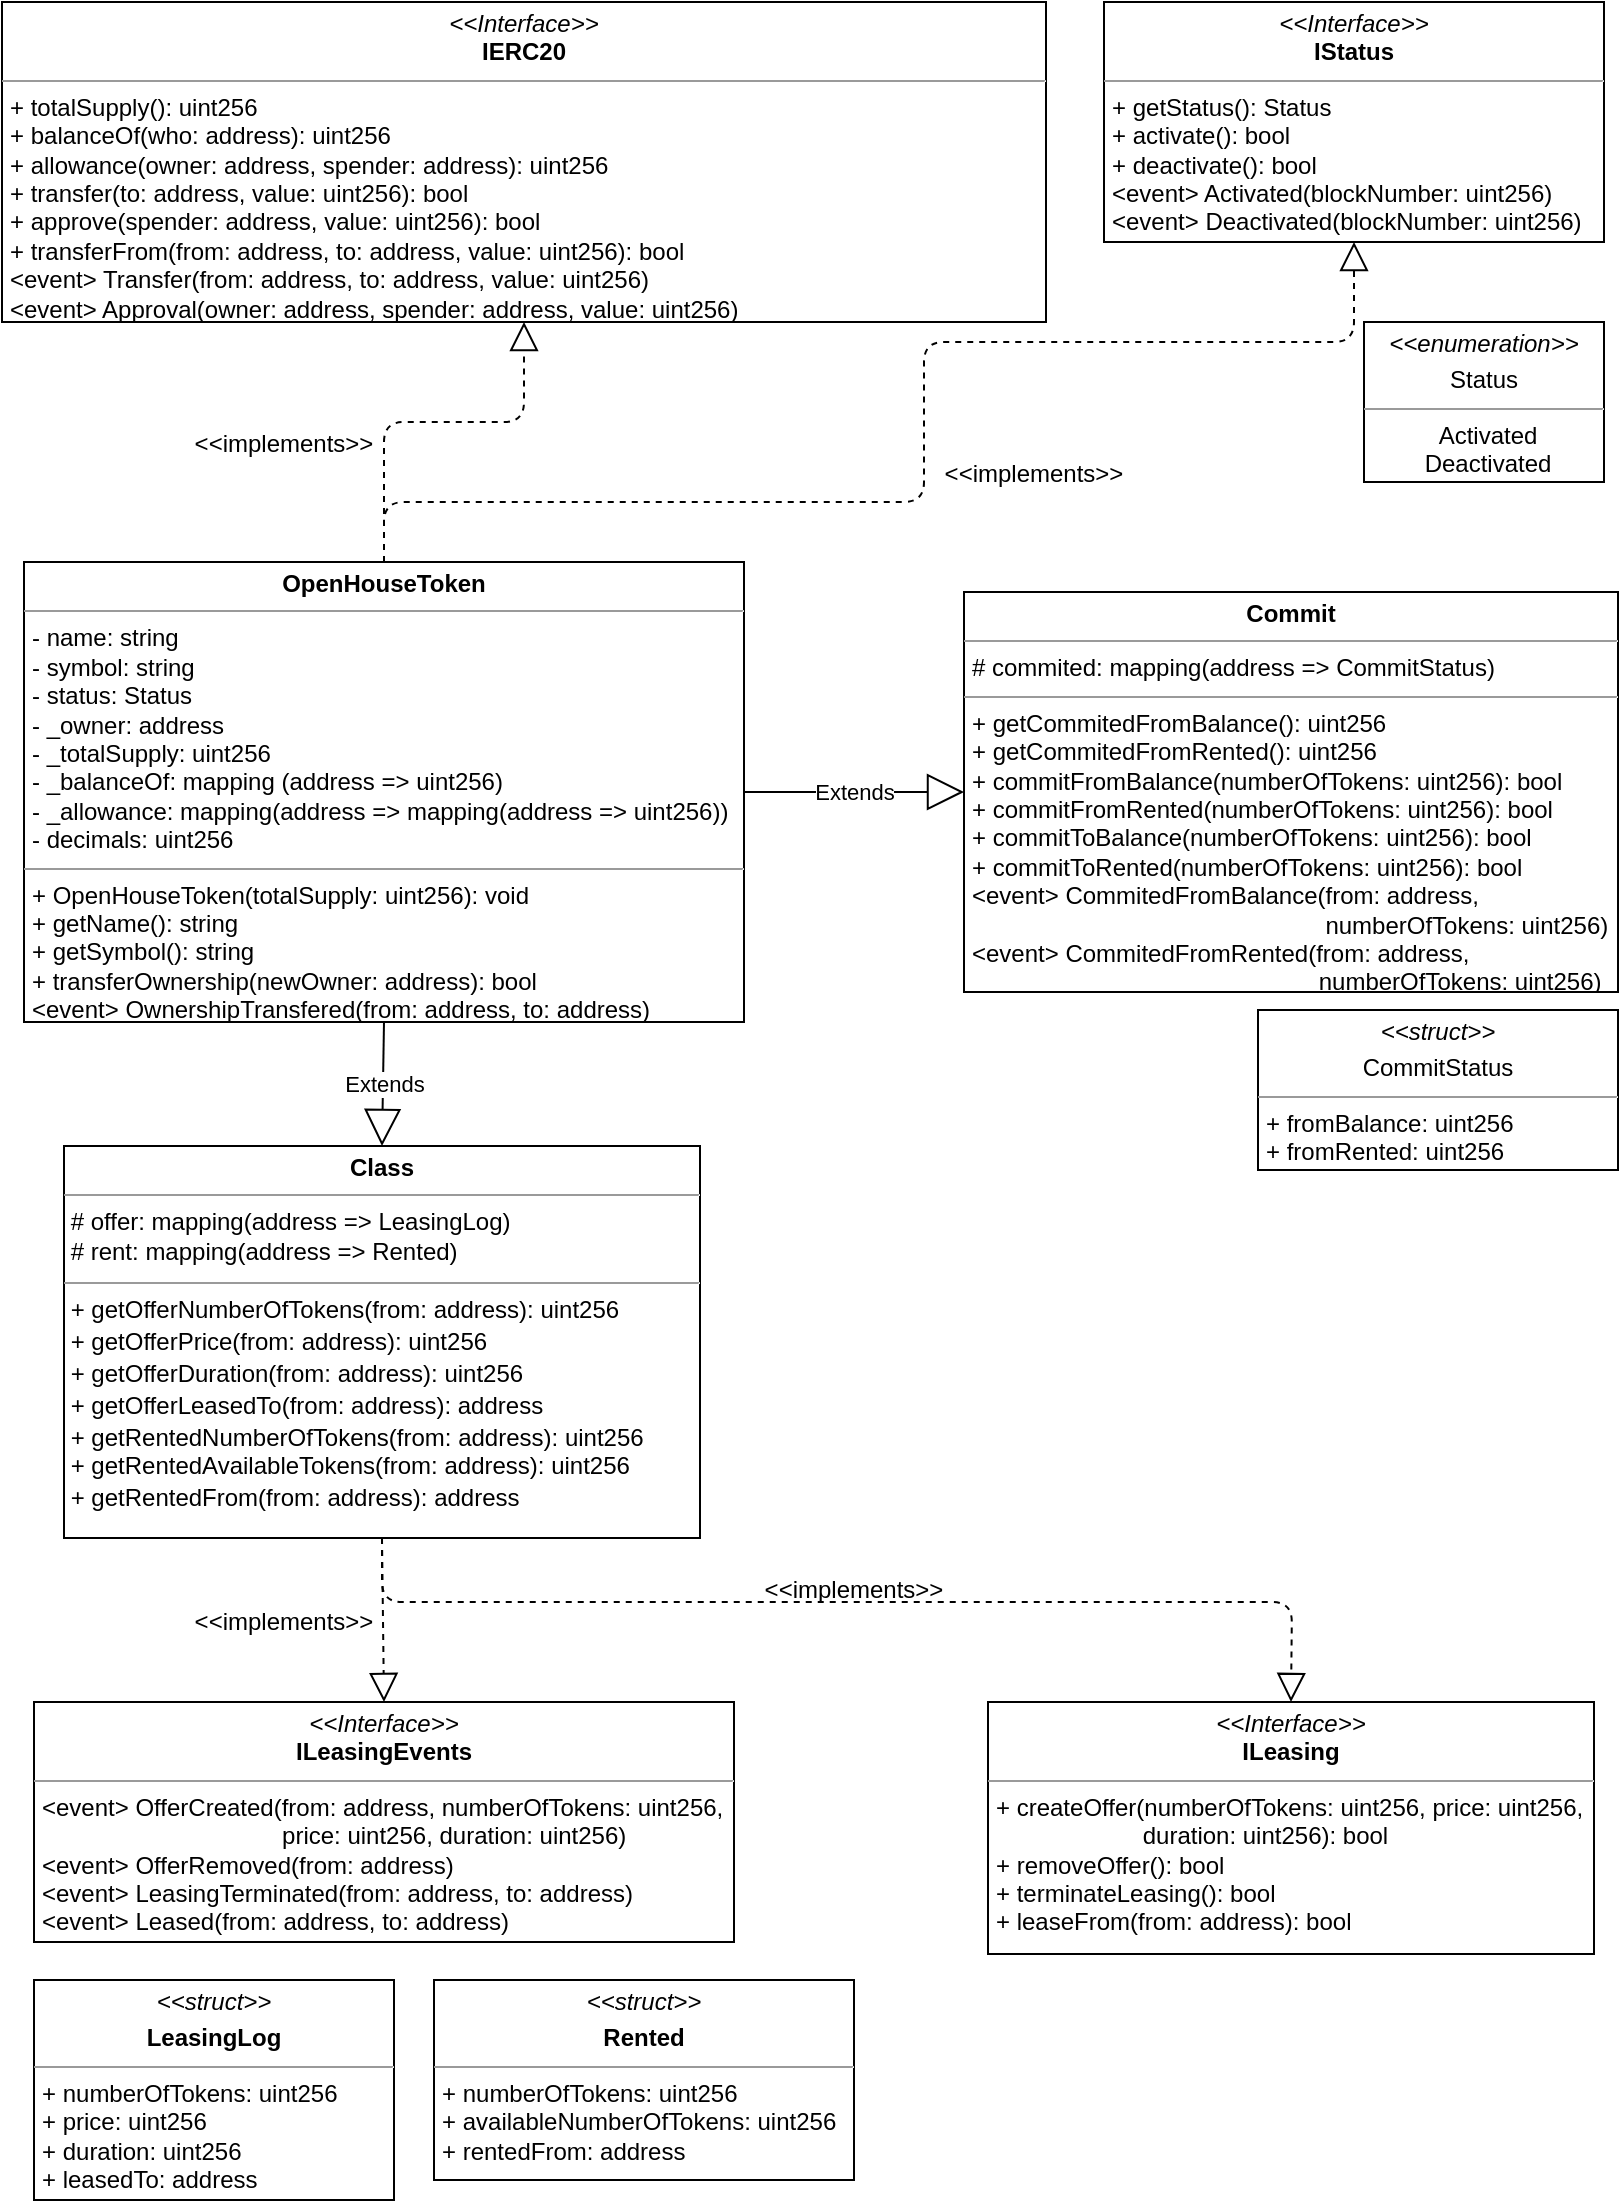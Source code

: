 <mxfile version="10.6.0" type="device"><diagram id="7WbysznEjbFOMzd1XnKt" name="Page-1"><mxGraphModel dx="1394" dy="768" grid="1" gridSize="10" guides="1" tooltips="1" connect="1" arrows="1" fold="1" page="1" pageScale="1" pageWidth="827" pageHeight="1169" math="0" shadow="0"><root><mxCell id="0"/><mxCell id="1" parent="0"/><mxCell id="B_E1CrV0eOcXe67gAG_t-1" value="&lt;p style=&quot;margin: 0px ; margin-top: 4px ; text-align: center&quot;&gt;&lt;b&gt;OpenHouseToken&lt;/b&gt;&lt;/p&gt;&lt;hr size=&quot;1&quot;&gt;&lt;p style=&quot;margin: 0px ; margin-left: 4px&quot;&gt;- name: string&lt;/p&gt;&lt;p style=&quot;margin: 0px ; margin-left: 4px&quot;&gt;- symbol: string&lt;/p&gt;&lt;p style=&quot;margin: 0px ; margin-left: 4px&quot;&gt;- status: Status&lt;br&gt;&lt;/p&gt;&lt;p style=&quot;margin: 0px ; margin-left: 4px&quot;&gt;- _owner: address&lt;/p&gt;&lt;p style=&quot;margin: 0px ; margin-left: 4px&quot;&gt;- _totalSupply: uint256&lt;/p&gt;&lt;p style=&quot;margin: 0px ; margin-left: 4px&quot;&gt;- _balanceOf: mapping (address =&amp;gt; uint256)&lt;/p&gt;&lt;p style=&quot;margin: 0px ; margin-left: 4px&quot;&gt;- _allowance: mapping(address =&amp;gt; mapping(address =&amp;gt; uint256))&lt;/p&gt;&lt;p style=&quot;margin: 0px ; margin-left: 4px&quot;&gt;- decimals: uint256&lt;/p&gt;&lt;hr size=&quot;1&quot;&gt;&lt;p style=&quot;margin: 0px ; margin-left: 4px&quot;&gt;+ OpenHouseToken(totalSupply: uint256): void&lt;/p&gt;&lt;p style=&quot;margin: 0px ; margin-left: 4px&quot;&gt;+ getName(): string&lt;/p&gt;&lt;p style=&quot;margin: 0px ; margin-left: 4px&quot;&gt;+ getSymbol(): string&lt;/p&gt;&lt;p style=&quot;margin: 0px ; margin-left: 4px&quot;&gt;+ transferOwnership(newOwner: address): bool&lt;/p&gt;&lt;p style=&quot;margin: 0px ; margin-left: 4px&quot;&gt;&amp;lt;event&amp;gt; OwnershipTransfered(from: address, to: address)&lt;/p&gt;" style="verticalAlign=top;align=left;overflow=fill;fontSize=12;fontFamily=Helvetica;html=1;" parent="1" vertex="1"><mxGeometry x="20" y="290" width="360" height="230" as="geometry"/></mxCell><mxCell id="B_E1CrV0eOcXe67gAG_t-4" value="&lt;p style=&quot;margin: 0px ; margin-top: 4px ; text-align: center&quot;&gt;&lt;i&gt;&amp;lt;&amp;lt;Interface&amp;gt;&amp;gt;&lt;/i&gt;&lt;br&gt;&lt;b&gt;IERC20&lt;/b&gt;&lt;/p&gt;&lt;hr size=&quot;1&quot;&gt;&lt;p style=&quot;margin: 0px ; margin-left: 4px&quot;&gt;+ totalSupply(): uint256&lt;br&gt;+ balanceOf(who: address): uint256&lt;/p&gt;&lt;p style=&quot;margin: 0px ; margin-left: 4px&quot;&gt;+ allowance(owner: address, spender: address): uint256&lt;/p&gt;&lt;p style=&quot;margin: 0px ; margin-left: 4px&quot;&gt;+ transfer(to: address, value: uint256): bool&lt;/p&gt;&lt;p style=&quot;margin: 0px ; margin-left: 4px&quot;&gt;+ approve(spender: address, value: uint256): bool&lt;/p&gt;&lt;p style=&quot;margin: 0px ; margin-left: 4px&quot;&gt;+ transferFrom(from: address, to: address, value: uint256): bool&lt;/p&gt;&lt;p style=&quot;margin: 0px ; margin-left: 4px&quot;&gt;&amp;lt;event&amp;gt; Transfer(from: address, to: address, value: uint256)&lt;/p&gt;&lt;p style=&quot;margin: 0px ; margin-left: 4px&quot;&gt;&amp;lt;event&amp;gt; Approval(owner: address, spender: address, value: uint256)&lt;/p&gt;" style="verticalAlign=top;align=left;overflow=fill;fontSize=12;fontFamily=Helvetica;html=1;" parent="1" vertex="1"><mxGeometry x="9" y="10" width="522" height="160" as="geometry"/></mxCell><mxCell id="LQf-pTKTdTnyRFtlEmNz-1" value="" style="endArrow=block;dashed=1;endFill=0;endSize=12;html=1;exitX=0.5;exitY=0;exitDx=0;exitDy=0;entryX=0.5;entryY=1;entryDx=0;entryDy=0;" parent="1" source="B_E1CrV0eOcXe67gAG_t-1" target="B_E1CrV0eOcXe67gAG_t-4" edge="1"><mxGeometry width="160" relative="1" as="geometry"><mxPoint x="320" y="290" as="sourcePoint"/><mxPoint x="480" y="290" as="targetPoint"/><Array as="points"><mxPoint x="200" y="220"/><mxPoint x="270" y="220"/></Array></mxGeometry></mxCell><mxCell id="LQf-pTKTdTnyRFtlEmNz-2" value="&lt;&lt;implements&gt;&gt;" style="text;align=center;fontStyle=0;verticalAlign=middle;spacingLeft=3;spacingRight=3;strokeColor=none;rotatable=0;points=[[0,0.5],[1,0.5]];portConstraint=eastwest;" parent="1" vertex="1"><mxGeometry x="110" y="217" width="80" height="26" as="geometry"/></mxCell><mxCell id="T7nPXZWKhu38skgBOuPw-4" value="&lt;p style=&quot;margin: 0px ; margin-top: 4px ; text-align: center&quot;&gt;&lt;i&gt;&amp;lt;&amp;lt;struct&amp;gt;&amp;gt;&lt;/i&gt;&lt;br&gt;&lt;/p&gt;&lt;p style=&quot;margin: 0px ; margin-top: 4px ; text-align: center&quot;&gt;&lt;b&gt;LeasingLog&lt;/b&gt;&lt;/p&gt;&lt;hr size=&quot;1&quot;&gt;&lt;p style=&quot;margin: 0px ; margin-left: 4px&quot;&gt;+ numberOfTokens: uint256&lt;/p&gt;&lt;p style=&quot;margin: 0px ; margin-left: 4px&quot;&gt;+ price: uint256&lt;/p&gt;&lt;p style=&quot;margin: 0px ; margin-left: 4px&quot;&gt;+ duration: uint256&lt;/p&gt;&lt;p style=&quot;margin: 0px ; margin-left: 4px&quot;&gt;+ leasedTo: address&lt;/p&gt;&lt;p style=&quot;margin: 0px ; margin-left: 4px&quot;&gt;&lt;br&gt;&lt;/p&gt;" style="verticalAlign=top;align=left;overflow=fill;fontSize=12;fontFamily=Helvetica;html=1;" parent="1" vertex="1"><mxGeometry x="25" y="999" width="180" height="110" as="geometry"/></mxCell><mxCell id="T7nPXZWKhu38skgBOuPw-6" value="&lt;p style=&quot;margin: 0px ; margin-top: 4px ; text-align: center&quot;&gt;&lt;i&gt;&amp;lt;&amp;lt;Interface&amp;gt;&amp;gt;&lt;/i&gt;&lt;br&gt;&lt;b&gt;ILeasingEvents&lt;/b&gt;&lt;/p&gt;&lt;hr size=&quot;1&quot;&gt;&lt;p style=&quot;margin: 0px ; margin-left: 4px&quot;&gt;&amp;lt;event&amp;gt; OfferCreated(from: address, numberOfTokens: uint256,&lt;/p&gt;&lt;p style=&quot;margin: 0px ; margin-left: 4px&quot;&gt;&amp;nbsp; &amp;nbsp; &amp;nbsp; &amp;nbsp; &amp;nbsp; &amp;nbsp; &amp;nbsp; &amp;nbsp; &amp;nbsp; &amp;nbsp; &amp;nbsp; &amp;nbsp; &amp;nbsp; &amp;nbsp; &amp;nbsp; &amp;nbsp; &amp;nbsp; &amp;nbsp; price: uint256, duration: uint256)&lt;br&gt;&amp;lt;event&amp;gt; OfferRemoved(from: address)&lt;/p&gt;&lt;p style=&quot;margin: 0px ; margin-left: 4px&quot;&gt;&amp;lt;event&amp;gt; LeasingTerminated(from: address, to: address)&lt;/p&gt;&lt;p style=&quot;margin: 0px ; margin-left: 4px&quot;&gt;&amp;lt;event&amp;gt; Leased(from: address, to: address)&lt;/p&gt;" style="verticalAlign=top;align=left;overflow=fill;fontSize=12;fontFamily=Helvetica;html=1;" parent="1" vertex="1"><mxGeometry x="25" y="860" width="350" height="120" as="geometry"/></mxCell><mxCell id="T7nPXZWKhu38skgBOuPw-8" value="&lt;p style=&quot;margin: 0px ; margin-top: 4px ; text-align: center&quot;&gt;&lt;b&gt;Commit&lt;/b&gt;&lt;/p&gt;&lt;hr size=&quot;1&quot;&gt;&lt;p style=&quot;margin: 0px ; margin-left: 4px&quot;&gt;# commited: mapping(address =&amp;gt; CommitStatus)&lt;/p&gt;&lt;hr size=&quot;1&quot;&gt;&lt;p style=&quot;margin: 0px ; margin-left: 4px&quot;&gt;+ getCommitedFromBalance(): uint256&lt;br&gt;&lt;/p&gt;&lt;p style=&quot;margin: 0px ; margin-left: 4px&quot;&gt;+ getCommitedFromRented(): uint256&lt;/p&gt;&lt;p style=&quot;margin: 0px ; margin-left: 4px&quot;&gt;+ commitFromBalance(numberOfTokens: uint256): bool&lt;/p&gt;&lt;p style=&quot;margin: 0px ; margin-left: 4px&quot;&gt;+ commitFromRented(numberOfTokens: uint256): bool&lt;/p&gt;&lt;p style=&quot;margin: 0px ; margin-left: 4px&quot;&gt;+ commitToBalance(numberOfTokens: uint256): bool&lt;/p&gt;&lt;p style=&quot;margin: 0px ; margin-left: 4px&quot;&gt;+ commitToRented(numberOfTokens: uint256): bool&lt;/p&gt;&lt;p style=&quot;margin: 0px ; margin-left: 4px&quot;&gt;&amp;lt;event&amp;gt; CommitedFromBalance(from: address,&amp;nbsp;&lt;/p&gt;&lt;p style=&quot;margin: 0px ; margin-left: 4px&quot;&gt;&amp;nbsp; &amp;nbsp; &amp;nbsp; &amp;nbsp; &amp;nbsp; &amp;nbsp; &amp;nbsp; &amp;nbsp; &amp;nbsp; &amp;nbsp; &amp;nbsp; &amp;nbsp; &amp;nbsp; &amp;nbsp; &amp;nbsp; &amp;nbsp; &amp;nbsp; &amp;nbsp; &amp;nbsp; &amp;nbsp; &amp;nbsp; &amp;nbsp; &amp;nbsp; &amp;nbsp; &amp;nbsp; &amp;nbsp; &amp;nbsp;numberOfTokens: uint256)&lt;/p&gt;&lt;p style=&quot;margin: 0px ; margin-left: 4px&quot;&gt;&amp;lt;event&amp;gt; CommitedFromRented(from: address,&lt;br&gt;&amp;nbsp; &amp;nbsp; &amp;nbsp; &amp;nbsp; &amp;nbsp; &amp;nbsp; &amp;nbsp; &amp;nbsp; &amp;nbsp; &amp;nbsp; &amp;nbsp; &amp;nbsp; &amp;nbsp; &amp;nbsp; &amp;nbsp; &amp;nbsp; &amp;nbsp; &amp;nbsp; &amp;nbsp; &amp;nbsp; &amp;nbsp; &amp;nbsp; &amp;nbsp; &amp;nbsp; &amp;nbsp; &amp;nbsp; numberOfTokens: uint256)&lt;/p&gt;" style="verticalAlign=top;align=left;overflow=fill;fontSize=12;fontFamily=Helvetica;html=1;" parent="1" vertex="1"><mxGeometry x="490" y="305" width="327" height="200" as="geometry"/></mxCell><mxCell id="T7nPXZWKhu38skgBOuPw-9" value="&lt;p style=&quot;margin: 0px ; margin-top: 4px ; text-align: center&quot;&gt;&lt;i&gt;&amp;lt;&amp;lt;struct&amp;gt;&amp;gt;&lt;/i&gt;&lt;br&gt;&lt;/p&gt;&lt;p style=&quot;margin: 0px ; margin-top: 4px ; text-align: center&quot;&gt;&lt;span&gt;CommitStatus&lt;/span&gt;&lt;br&gt;&lt;/p&gt;&lt;hr size=&quot;1&quot;&gt;&lt;p style=&quot;margin: 0px ; margin-left: 4px&quot;&gt;+ fromBalance: uint256&lt;/p&gt;&lt;p style=&quot;margin: 0px ; margin-left: 4px&quot;&gt;+ fromRented: uint256&lt;/p&gt;&lt;p style=&quot;margin: 0px ; margin-left: 4px&quot;&gt;&lt;br&gt;&lt;/p&gt;" style="verticalAlign=top;align=left;overflow=fill;fontSize=12;fontFamily=Helvetica;html=1;" parent="1" vertex="1"><mxGeometry x="637" y="514" width="180" height="80" as="geometry"/></mxCell><mxCell id="T7nPXZWKhu38skgBOuPw-10" value="&lt;p style=&quot;margin: 0px ; margin-top: 4px ; text-align: center&quot;&gt;&lt;i&gt;&amp;lt;&amp;lt;struct&amp;gt;&amp;gt;&lt;/i&gt;&lt;br&gt;&lt;/p&gt;&lt;p style=&quot;margin: 0px ; margin-top: 4px ; text-align: center&quot;&gt;&lt;b&gt;Rented&lt;/b&gt;&lt;/p&gt;&lt;hr size=&quot;1&quot;&gt;&lt;p style=&quot;margin: 0px ; margin-left: 4px&quot;&gt;+ numberOfTokens: uint256&lt;/p&gt;&lt;p style=&quot;margin: 0px ; margin-left: 4px&quot;&gt;+ availableNumberOfTokens: uint256&lt;/p&gt;&lt;p style=&quot;margin: 0px ; margin-left: 4px&quot;&gt;+ rentedFrom: address&lt;/p&gt;&lt;p style=&quot;margin: 0px ; margin-left: 4px&quot;&gt;&lt;br&gt;&lt;/p&gt;" style="verticalAlign=top;align=left;overflow=fill;fontSize=12;fontFamily=Helvetica;html=1;" parent="1" vertex="1"><mxGeometry x="225" y="999" width="210" height="100" as="geometry"/></mxCell><mxCell id="T7nPXZWKhu38skgBOuPw-13" value="Extends" style="endArrow=block;endSize=16;endFill=0;html=1;exitX=1;exitY=0.5;exitDx=0;exitDy=0;entryX=0;entryY=0.5;entryDx=0;entryDy=0;" parent="1" source="B_E1CrV0eOcXe67gAG_t-1" target="T7nPXZWKhu38skgBOuPw-8" edge="1"><mxGeometry width="160" relative="1" as="geometry"><mxPoint x="420" y="510" as="sourcePoint"/><mxPoint x="580" y="510" as="targetPoint"/></mxGeometry></mxCell><mxCell id="T7nPXZWKhu38skgBOuPw-14" value="&lt;&lt;implements&gt;&gt;" style="text;align=center;fontStyle=0;verticalAlign=middle;spacingLeft=3;spacingRight=3;strokeColor=none;rotatable=0;points=[[0,0.5],[1,0.5]];portConstraint=eastwest;" parent="1" vertex="1"><mxGeometry x="110" y="806" width="80" height="26" as="geometry"/></mxCell><mxCell id="rHjwUtVMRbpeYyq84Y9u-1" value="&lt;p style=&quot;margin: 0px ; margin-top: 4px ; text-align: center&quot;&gt;&lt;i&gt;&amp;lt;&amp;lt;Interface&amp;gt;&amp;gt;&lt;/i&gt;&lt;br&gt;&lt;b&gt;IStatus&lt;/b&gt;&lt;/p&gt;&lt;hr size=&quot;1&quot;&gt;&lt;p style=&quot;margin: 0px ; margin-left: 4px&quot;&gt;+ getStatus(): Status&lt;br&gt;+ activate(): bool&lt;/p&gt;&lt;p style=&quot;margin: 0px ; margin-left: 4px&quot;&gt;+ deactivate(): bool&lt;/p&gt;&lt;p style=&quot;margin: 0px ; margin-left: 4px&quot;&gt;&amp;lt;event&amp;gt; Activated(blockNumber: uint256)&lt;/p&gt;&lt;p style=&quot;margin: 0px ; margin-left: 4px&quot;&gt;&amp;lt;event&amp;gt; Deactivated(blockNumber: uint256)&lt;/p&gt;" style="verticalAlign=top;align=left;overflow=fill;fontSize=12;fontFamily=Helvetica;html=1;" parent="1" vertex="1"><mxGeometry x="560" y="10" width="250" height="120" as="geometry"/></mxCell><mxCell id="rHjwUtVMRbpeYyq84Y9u-2" value="&lt;p style=&quot;margin: 0px ; margin-top: 4px ; text-align: center&quot;&gt;&lt;i&gt;&amp;lt;&amp;lt;enumeration&amp;gt;&amp;gt;&lt;/i&gt;&lt;br&gt;&lt;/p&gt;&lt;p style=&quot;margin: 0px ; margin-top: 4px ; text-align: center&quot;&gt;&lt;span&gt;Status&lt;/span&gt;&lt;br&gt;&lt;/p&gt;&lt;hr size=&quot;1&quot;&gt;&lt;p style=&quot;text-align: center ; margin: 0px 0px 0px 4px&quot;&gt;Activated&lt;/p&gt;&lt;p style=&quot;text-align: center ; margin: 0px 0px 0px 4px&quot;&gt;Deactivated&lt;/p&gt;&lt;p style=&quot;text-align: center ; margin: 0px 0px 0px 4px&quot;&gt;&lt;br&gt;&lt;/p&gt;" style="verticalAlign=top;align=left;overflow=fill;fontSize=12;fontFamily=Helvetica;html=1;" parent="1" vertex="1"><mxGeometry x="690" y="170" width="120" height="80" as="geometry"/></mxCell><mxCell id="rHjwUtVMRbpeYyq84Y9u-3" value="" style="endArrow=block;dashed=1;endFill=0;endSize=12;html=1;exitX=0.5;exitY=0;exitDx=0;exitDy=0;entryX=0.5;entryY=1;entryDx=0;entryDy=0;" parent="1" source="B_E1CrV0eOcXe67gAG_t-1" target="rHjwUtVMRbpeYyq84Y9u-1" edge="1"><mxGeometry width="160" relative="1" as="geometry"><mxPoint x="480" y="230" as="sourcePoint"/><mxPoint x="640" y="230" as="targetPoint"/><Array as="points"><mxPoint x="200" y="260"/><mxPoint x="470" y="260"/><mxPoint x="470" y="180"/><mxPoint x="685" y="180"/></Array></mxGeometry></mxCell><mxCell id="rHjwUtVMRbpeYyq84Y9u-4" value="&lt;&lt;implements&gt;&gt;" style="text;align=center;fontStyle=0;verticalAlign=middle;spacingLeft=3;spacingRight=3;strokeColor=none;rotatable=0;points=[[0,0.5],[1,0.5]];portConstraint=eastwest;" parent="1" vertex="1"><mxGeometry x="485" y="232" width="80" height="26" as="geometry"/></mxCell><mxCell id="J2YvTjJ2R_KpcekfPHbO-1" value="&lt;p style=&quot;margin: 0px ; margin-top: 4px ; text-align: center&quot;&gt;&lt;i&gt;&amp;lt;&amp;lt;Interface&amp;gt;&amp;gt;&lt;/i&gt;&lt;br&gt;&lt;b&gt;ILeasing&lt;/b&gt;&lt;/p&gt;&lt;hr size=&quot;1&quot;&gt;&lt;p style=&quot;margin: 0px ; margin-left: 4px&quot;&gt;+ createOffer(numberOfTokens: uint256, price: uint256,&amp;nbsp;&lt;/p&gt;&lt;p style=&quot;margin: 0px ; margin-left: 4px&quot;&gt;&amp;nbsp; &amp;nbsp; &amp;nbsp; &amp;nbsp; &amp;nbsp; &amp;nbsp; &amp;nbsp; &amp;nbsp; &amp;nbsp; &amp;nbsp; &amp;nbsp; duration: uint256): bool&lt;br&gt;&lt;/p&gt;&lt;p style=&quot;margin: 0px ; margin-left: 4px&quot;&gt;+ removeOffer(): bool&lt;br&gt;&lt;/p&gt;&lt;p style=&quot;margin: 0px ; margin-left: 4px&quot;&gt;+ terminateLeasing(): bool&lt;br&gt;&lt;/p&gt;&lt;p style=&quot;margin: 0px ; margin-left: 4px&quot;&gt;+ leaseFrom(from: address): bool&lt;br&gt;&lt;/p&gt;" style="verticalAlign=top;align=left;overflow=fill;fontSize=12;fontFamily=Helvetica;html=1;" vertex="1" parent="1"><mxGeometry x="502" y="860" width="303" height="126" as="geometry"/></mxCell><mxCell id="J2YvTjJ2R_KpcekfPHbO-3" value="&lt;&lt;implements&gt;&gt;" style="text;align=center;fontStyle=0;verticalAlign=middle;spacingLeft=3;spacingRight=3;strokeColor=none;rotatable=0;points=[[0,0.5],[1,0.5]];portConstraint=eastwest;" vertex="1" parent="1"><mxGeometry x="395" y="790" width="80" height="26" as="geometry"/></mxCell><mxCell id="J2YvTjJ2R_KpcekfPHbO-6" value="&lt;p style=&quot;margin: 0px ; margin-top: 4px ; text-align: center&quot;&gt;&lt;b&gt;Class&lt;/b&gt;&lt;/p&gt;&lt;hr size=&quot;1&quot;&gt;&amp;nbsp;# offer: mapping(address =&amp;gt; LeasingLog)&lt;br&gt;&amp;nbsp;# rent: mapping(address =&amp;gt; Rented)&lt;br&gt;&lt;div style=&quot;height: 2px&quot;&gt;&lt;br&gt;&lt;/div&gt;&lt;hr size=&quot;1&quot;&gt;&lt;div style=&quot;height: 2px&quot;&gt;&amp;nbsp;+ getOfferNumberOfTokens(from: address): uint256&lt;/div&gt;&lt;div style=&quot;height: 2px&quot;&gt;&lt;br&gt;&lt;/div&gt;&lt;div style=&quot;height: 2px&quot;&gt;&lt;br&gt;&lt;/div&gt;&lt;div style=&quot;height: 2px&quot;&gt;&lt;br&gt;&lt;/div&gt;&lt;div style=&quot;height: 2px&quot;&gt;&lt;br&gt;&lt;/div&gt;&lt;div style=&quot;height: 2px&quot;&gt;&lt;br&gt;&lt;/div&gt;&lt;div style=&quot;height: 2px&quot;&gt;&lt;br&gt;&lt;/div&gt;&lt;div style=&quot;height: 2px&quot;&gt;&lt;br&gt;&lt;/div&gt;&lt;div style=&quot;height: 2px&quot;&gt;&amp;nbsp;+ getOfferPrice(from: address): uint256&lt;/div&gt;&lt;div style=&quot;height: 2px&quot;&gt;&lt;br&gt;&lt;/div&gt;&lt;div style=&quot;height: 2px&quot;&gt;&lt;br&gt;&lt;/div&gt;&lt;div style=&quot;height: 2px&quot;&gt;&lt;br&gt;&lt;/div&gt;&lt;div style=&quot;height: 2px&quot;&gt;&lt;br&gt;&lt;/div&gt;&lt;div style=&quot;height: 2px&quot;&gt;&amp;nbsp;&lt;/div&gt;&lt;div style=&quot;height: 2px&quot;&gt;&lt;br&gt;&lt;/div&gt;&lt;div style=&quot;height: 2px&quot;&gt;&lt;br&gt;&lt;/div&gt;&lt;div style=&quot;height: 2px&quot;&gt;&amp;nbsp;+ getOfferDuration(from: address): uint256&lt;/div&gt;&lt;div style=&quot;height: 2px&quot;&gt;&lt;br&gt;&lt;/div&gt;&lt;div style=&quot;height: 2px&quot;&gt;&lt;br&gt;&lt;/div&gt;&lt;div style=&quot;height: 2px&quot;&gt;&lt;br&gt;&lt;/div&gt;&lt;div style=&quot;height: 2px&quot;&gt;&lt;br&gt;&lt;/div&gt;&lt;div style=&quot;height: 2px&quot;&gt;&lt;br&gt;&lt;/div&gt;&lt;div style=&quot;height: 2px&quot;&gt;&amp;nbsp;&lt;/div&gt;&lt;div style=&quot;height: 2px&quot;&gt;&amp;nbsp;&lt;/div&gt;&lt;div style=&quot;height: 2px&quot;&gt;&amp;nbsp;+ getOfferLeasedTo(from: address): address&lt;/div&gt;&lt;div style=&quot;height: 2px&quot;&gt;&lt;br&gt;&lt;/div&gt;&lt;div style=&quot;height: 2px&quot;&gt;&lt;br&gt;&lt;/div&gt;&lt;div style=&quot;height: 2px&quot;&gt;&lt;br&gt;&lt;/div&gt;&lt;div style=&quot;height: 2px&quot;&gt;&lt;br&gt;&lt;/div&gt;&lt;div style=&quot;height: 2px&quot;&gt;&lt;br&gt;&lt;/div&gt;&lt;div style=&quot;height: 2px&quot;&gt;&amp;nbsp;&lt;/div&gt;&lt;div style=&quot;height: 2px&quot;&gt;&amp;nbsp;&lt;/div&gt;&lt;div style=&quot;height: 2px&quot;&gt;&amp;nbsp;+ getRentedNumberOfTokens(from: address): uint256&lt;/div&gt;&lt;div style=&quot;height: 2px&quot;&gt;&lt;br&gt;&lt;/div&gt;&lt;div style=&quot;height: 2px&quot;&gt;&lt;br&gt;&lt;/div&gt;&lt;div style=&quot;height: 2px&quot;&gt;&lt;br&gt;&lt;/div&gt;&lt;div style=&quot;height: 2px&quot;&gt;&lt;br&gt;&lt;/div&gt;&lt;div style=&quot;height: 2px&quot;&gt;&lt;br&gt;&lt;/div&gt;&lt;div style=&quot;height: 2px&quot;&gt;&amp;nbsp;&lt;/div&gt;&lt;div style=&quot;height: 2px&quot;&gt;&amp;nbsp;+ getRentedAvailableTokens(from: address): uint256&lt;/div&gt;&lt;div style=&quot;height: 2px&quot;&gt;&lt;br&gt;&lt;/div&gt;&lt;div style=&quot;height: 2px&quot;&gt;&lt;br&gt;&lt;/div&gt;&lt;div style=&quot;height: 2px&quot;&gt;&lt;br&gt;&lt;/div&gt;&lt;div style=&quot;height: 2px&quot;&gt;&lt;br&gt;&lt;/div&gt;&lt;div style=&quot;height: 2px&quot;&gt;&lt;br&gt;&lt;/div&gt;&lt;div style=&quot;height: 2px&quot;&gt;&lt;br&gt;&lt;/div&gt;&lt;div style=&quot;height: 2px&quot;&gt;&lt;br&gt;&lt;/div&gt;&lt;div style=&quot;height: 2px&quot;&gt;&amp;nbsp;+ getRentedFrom(from: address): address&lt;/div&gt;" style="verticalAlign=top;align=left;overflow=fill;fontSize=12;fontFamily=Helvetica;html=1;" vertex="1" parent="1"><mxGeometry x="40" y="582" width="318" height="196" as="geometry"/></mxCell><mxCell id="J2YvTjJ2R_KpcekfPHbO-7" value="Extends" style="endArrow=block;endSize=16;endFill=0;html=1;exitX=0.5;exitY=1;exitDx=0;exitDy=0;entryX=0.5;entryY=0;entryDx=0;entryDy=0;" edge="1" parent="1" source="B_E1CrV0eOcXe67gAG_t-1" target="J2YvTjJ2R_KpcekfPHbO-6"><mxGeometry width="160" relative="1" as="geometry"><mxPoint x="450" y="590" as="sourcePoint"/><mxPoint x="610" y="590" as="targetPoint"/></mxGeometry></mxCell><mxCell id="J2YvTjJ2R_KpcekfPHbO-8" value="" style="endArrow=block;dashed=1;endFill=0;endSize=12;html=1;exitX=0.5;exitY=1;exitDx=0;exitDy=0;entryX=0.5;entryY=0;entryDx=0;entryDy=0;" edge="1" parent="1" source="J2YvTjJ2R_KpcekfPHbO-6" target="T7nPXZWKhu38skgBOuPw-6"><mxGeometry width="160" relative="1" as="geometry"><mxPoint x="270" y="840" as="sourcePoint"/><mxPoint x="430" y="840" as="targetPoint"/></mxGeometry></mxCell><mxCell id="J2YvTjJ2R_KpcekfPHbO-10" value="" style="endArrow=block;dashed=1;endFill=0;endSize=12;html=1;exitX=0.5;exitY=1;exitDx=0;exitDy=0;entryX=0.5;entryY=0;entryDx=0;entryDy=0;" edge="1" parent="1" source="J2YvTjJ2R_KpcekfPHbO-6" target="J2YvTjJ2R_KpcekfPHbO-1"><mxGeometry width="160" relative="1" as="geometry"><mxPoint x="420" y="830" as="sourcePoint"/><mxPoint x="580" y="830" as="targetPoint"/><Array as="points"><mxPoint x="199" y="810"/><mxPoint x="654" y="810"/></Array></mxGeometry></mxCell></root></mxGraphModel></diagram></mxfile>
